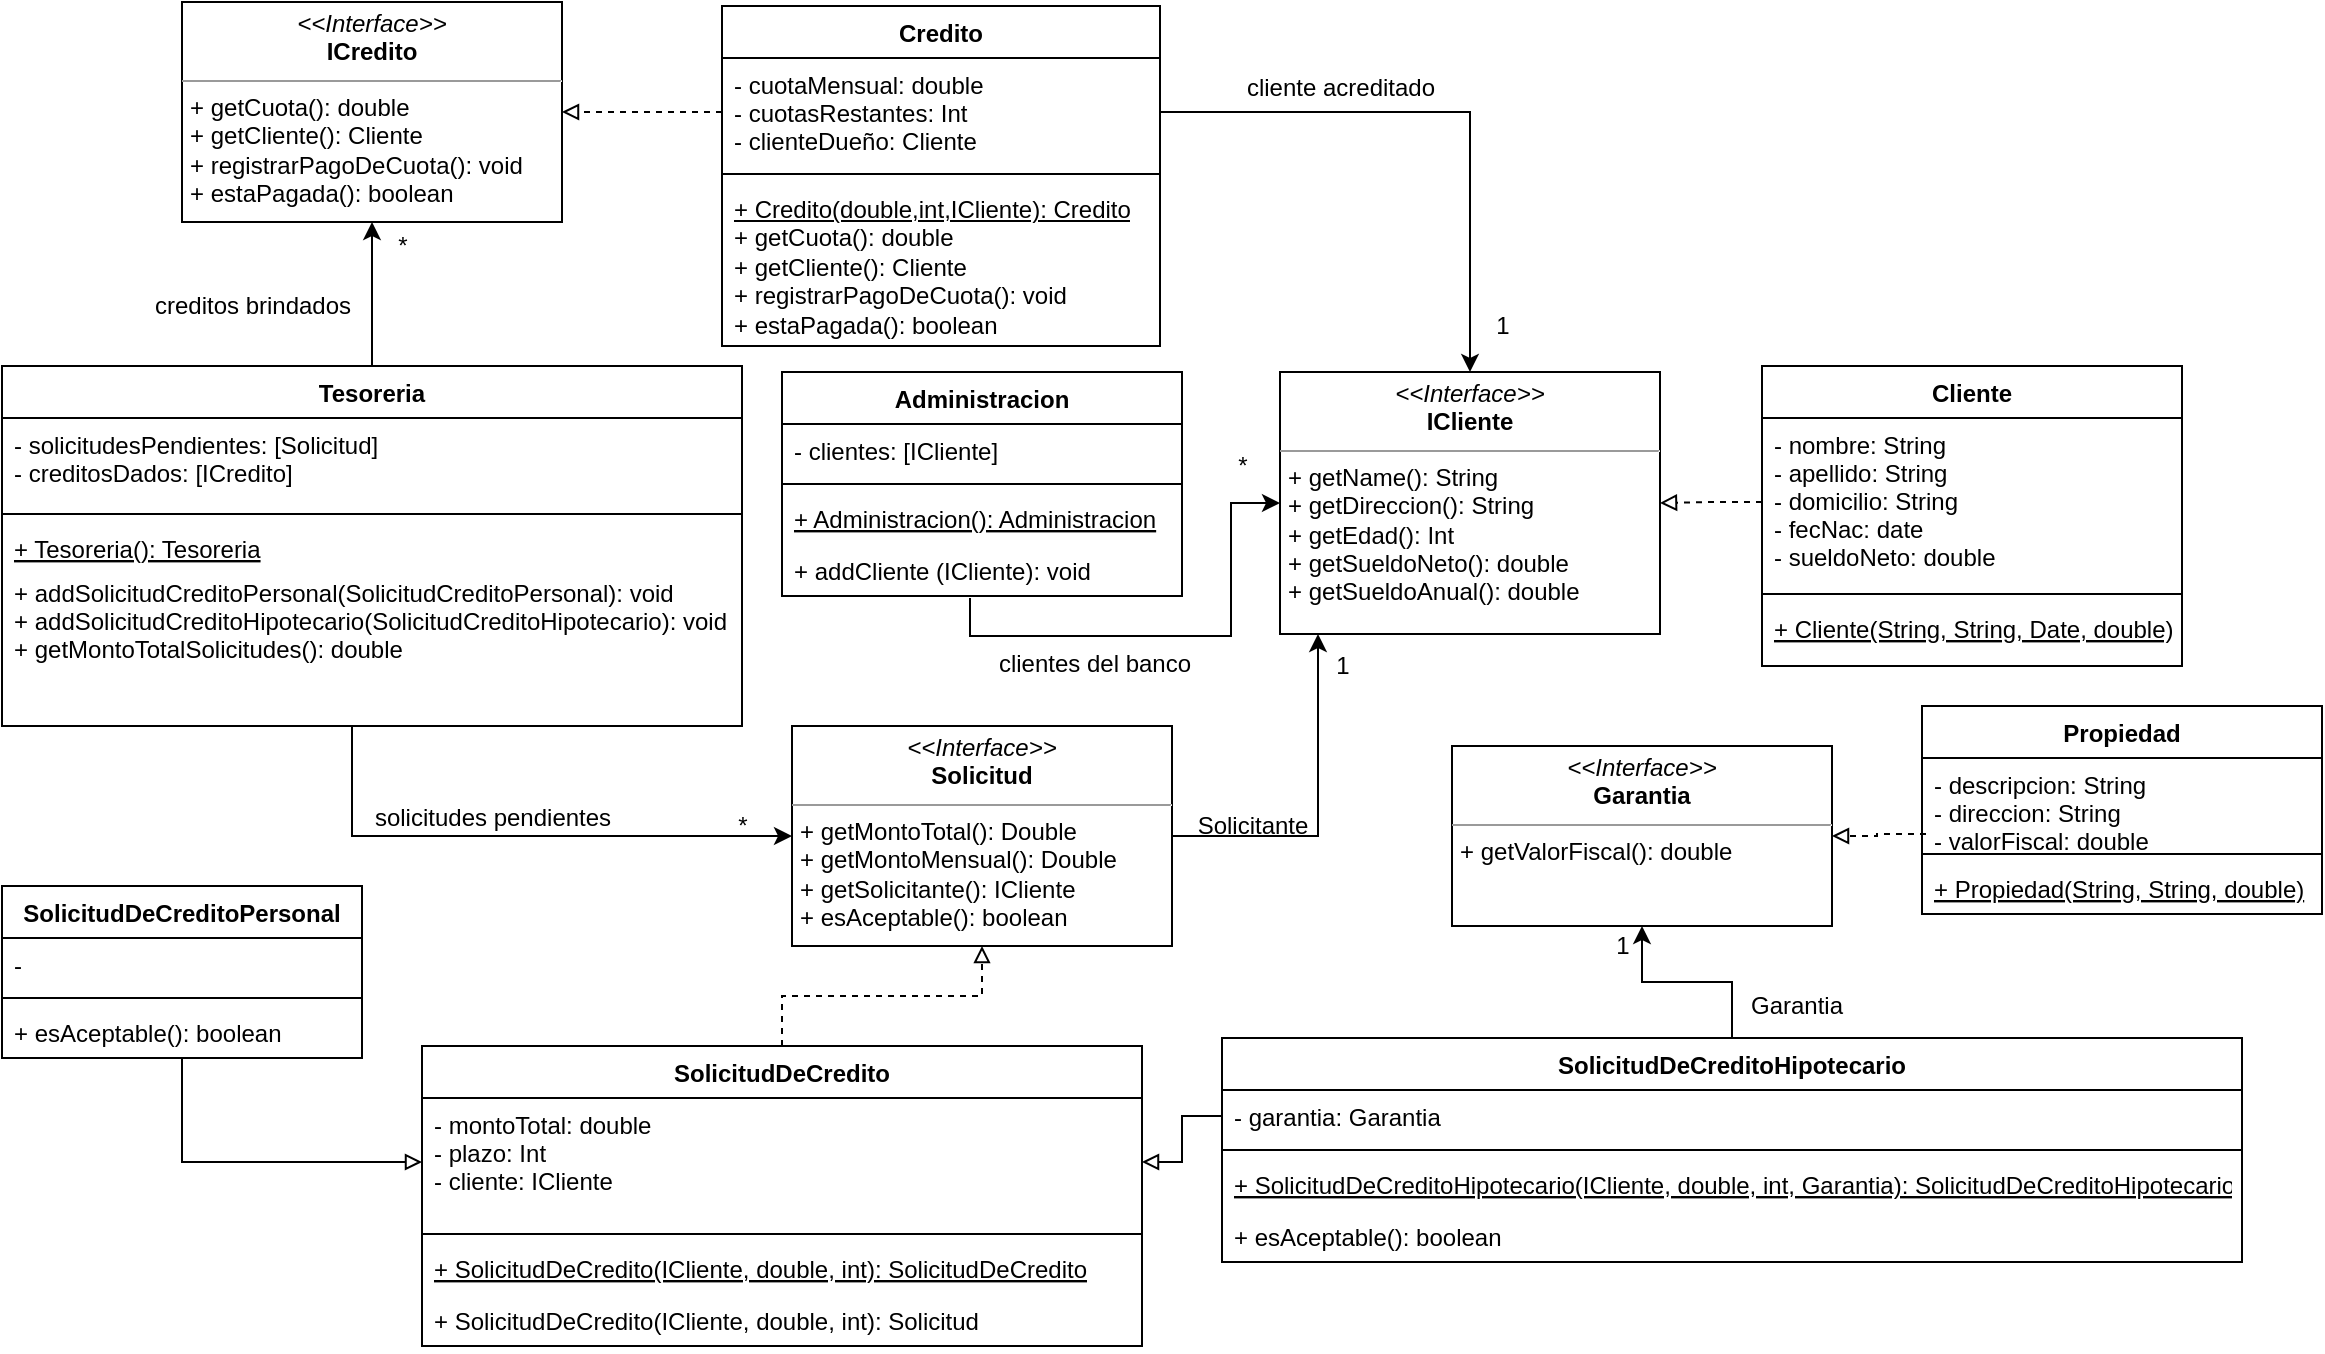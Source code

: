 <mxfile version="18.0.0" type="device"><diagram id="v_RtJHFKWIAPanbSaax-" name="Page-1"><mxGraphModel dx="2201" dy="1916" grid="1" gridSize="10" guides="1" tooltips="1" connect="1" arrows="1" fold="1" page="1" pageScale="1" pageWidth="827" pageHeight="1169" math="0" shadow="0"><root><mxCell id="0"/><mxCell id="1" parent="0"/><mxCell id="5Jt7LU-iV1RHTT7JBOZg-37" value="" style="edgeStyle=orthogonalEdgeStyle;rounded=0;orthogonalLoop=1;jettySize=auto;html=1;endArrow=block;endFill=0;" edge="1" parent="1" source="5Jt7LU-iV1RHTT7JBOZg-1" target="5Jt7LU-iV1RHTT7JBOZg-14"><mxGeometry relative="1" as="geometry"/></mxCell><mxCell id="5Jt7LU-iV1RHTT7JBOZg-1" value="SolicitudDeCreditoPersonal" style="swimlane;fontStyle=1;align=center;verticalAlign=top;childLayout=stackLayout;horizontal=1;startSize=26;horizontalStack=0;resizeParent=1;resizeParentMax=0;resizeLast=0;collapsible=1;marginBottom=0;" vertex="1" parent="1"><mxGeometry x="-100" y="310" width="180" height="86" as="geometry"/></mxCell><mxCell id="5Jt7LU-iV1RHTT7JBOZg-2" value="-" style="text;strokeColor=none;fillColor=none;align=left;verticalAlign=top;spacingLeft=4;spacingRight=4;overflow=hidden;rotatable=0;points=[[0,0.5],[1,0.5]];portConstraint=eastwest;" vertex="1" parent="5Jt7LU-iV1RHTT7JBOZg-1"><mxGeometry y="26" width="180" height="26" as="geometry"/></mxCell><mxCell id="5Jt7LU-iV1RHTT7JBOZg-3" value="" style="line;strokeWidth=1;fillColor=none;align=left;verticalAlign=middle;spacingTop=-1;spacingLeft=3;spacingRight=3;rotatable=0;labelPosition=right;points=[];portConstraint=eastwest;" vertex="1" parent="5Jt7LU-iV1RHTT7JBOZg-1"><mxGeometry y="52" width="180" height="8" as="geometry"/></mxCell><mxCell id="5Jt7LU-iV1RHTT7JBOZg-4" value="+ esAceptable(): boolean" style="text;strokeColor=none;fillColor=none;align=left;verticalAlign=top;spacingLeft=4;spacingRight=4;overflow=hidden;rotatable=0;points=[[0,0.5],[1,0.5]];portConstraint=eastwest;" vertex="1" parent="5Jt7LU-iV1RHTT7JBOZg-1"><mxGeometry y="60" width="180" height="26" as="geometry"/></mxCell><mxCell id="5Jt7LU-iV1RHTT7JBOZg-74" style="edgeStyle=orthogonalEdgeStyle;rounded=0;orthogonalLoop=1;jettySize=auto;html=1;startArrow=none;startFill=0;endArrow=classic;endFill=1;" edge="1" parent="1" source="5Jt7LU-iV1RHTT7JBOZg-5" target="5Jt7LU-iV1RHTT7JBOZg-29"><mxGeometry relative="1" as="geometry"/></mxCell><mxCell id="5Jt7LU-iV1RHTT7JBOZg-5" value="SolicitudDeCreditoHipotecario" style="swimlane;fontStyle=1;align=center;verticalAlign=top;childLayout=stackLayout;horizontal=1;startSize=26;horizontalStack=0;resizeParent=1;resizeParentMax=0;resizeLast=0;collapsible=1;marginBottom=0;" vertex="1" parent="1"><mxGeometry x="510" y="386" width="510" height="112" as="geometry"/></mxCell><mxCell id="5Jt7LU-iV1RHTT7JBOZg-6" value="- garantia: Garantia" style="text;strokeColor=none;fillColor=none;align=left;verticalAlign=top;spacingLeft=4;spacingRight=4;overflow=hidden;rotatable=0;points=[[0,0.5],[1,0.5]];portConstraint=eastwest;" vertex="1" parent="5Jt7LU-iV1RHTT7JBOZg-5"><mxGeometry y="26" width="510" height="26" as="geometry"/></mxCell><mxCell id="5Jt7LU-iV1RHTT7JBOZg-7" value="" style="line;strokeWidth=1;fillColor=none;align=left;verticalAlign=middle;spacingTop=-1;spacingLeft=3;spacingRight=3;rotatable=0;labelPosition=right;points=[];portConstraint=eastwest;" vertex="1" parent="5Jt7LU-iV1RHTT7JBOZg-5"><mxGeometry y="52" width="510" height="8" as="geometry"/></mxCell><mxCell id="5Jt7LU-iV1RHTT7JBOZg-73" value="+ SolicitudDeCreditoHipotecario(ICliente, double, int, Garantia): SolicitudDeCreditoHipotecario" style="text;strokeColor=none;fillColor=none;align=left;verticalAlign=top;spacingLeft=4;spacingRight=4;overflow=hidden;rotatable=0;points=[[0,0.5],[1,0.5]];portConstraint=eastwest;fontStyle=4" vertex="1" parent="5Jt7LU-iV1RHTT7JBOZg-5"><mxGeometry y="60" width="510" height="26" as="geometry"/></mxCell><mxCell id="5Jt7LU-iV1RHTT7JBOZg-8" value="+ esAceptable(): boolean" style="text;strokeColor=none;fillColor=none;align=left;verticalAlign=top;spacingLeft=4;spacingRight=4;overflow=hidden;rotatable=0;points=[[0,0.5],[1,0.5]];portConstraint=eastwest;" vertex="1" parent="5Jt7LU-iV1RHTT7JBOZg-5"><mxGeometry y="86" width="510" height="26" as="geometry"/></mxCell><mxCell id="5Jt7LU-iV1RHTT7JBOZg-9" value="Propiedad" style="swimlane;fontStyle=1;align=center;verticalAlign=top;childLayout=stackLayout;horizontal=1;startSize=26;horizontalStack=0;resizeParent=1;resizeParentMax=0;resizeLast=0;collapsible=1;marginBottom=0;" vertex="1" parent="1"><mxGeometry x="860" y="220" width="200" height="104" as="geometry"/></mxCell><mxCell id="5Jt7LU-iV1RHTT7JBOZg-10" value="- descripcion: String&#10;- direccion: String&#10;- valorFiscal: double" style="text;strokeColor=none;fillColor=none;align=left;verticalAlign=top;spacingLeft=4;spacingRight=4;overflow=hidden;rotatable=0;points=[[0,0.5],[1,0.5]];portConstraint=eastwest;" vertex="1" parent="5Jt7LU-iV1RHTT7JBOZg-9"><mxGeometry y="26" width="200" height="44" as="geometry"/></mxCell><mxCell id="5Jt7LU-iV1RHTT7JBOZg-11" value="" style="line;strokeWidth=1;fillColor=none;align=left;verticalAlign=middle;spacingTop=-1;spacingLeft=3;spacingRight=3;rotatable=0;labelPosition=right;points=[];portConstraint=eastwest;" vertex="1" parent="5Jt7LU-iV1RHTT7JBOZg-9"><mxGeometry y="70" width="200" height="8" as="geometry"/></mxCell><mxCell id="5Jt7LU-iV1RHTT7JBOZg-12" value="+ Propiedad(String, String, double)" style="text;strokeColor=none;fillColor=none;align=left;verticalAlign=top;spacingLeft=4;spacingRight=4;overflow=hidden;rotatable=0;points=[[0,0.5],[1,0.5]];portConstraint=eastwest;fontStyle=4" vertex="1" parent="5Jt7LU-iV1RHTT7JBOZg-9"><mxGeometry y="78" width="200" height="26" as="geometry"/></mxCell><mxCell id="5Jt7LU-iV1RHTT7JBOZg-36" style="edgeStyle=orthogonalEdgeStyle;rounded=0;orthogonalLoop=1;jettySize=auto;html=1;entryX=0.5;entryY=1;entryDx=0;entryDy=0;endArrow=block;endFill=0;dashed=1;" edge="1" parent="1" source="5Jt7LU-iV1RHTT7JBOZg-13" target="5Jt7LU-iV1RHTT7JBOZg-30"><mxGeometry relative="1" as="geometry"/></mxCell><mxCell id="5Jt7LU-iV1RHTT7JBOZg-13" value="SolicitudDeCredito" style="swimlane;fontStyle=1;align=center;verticalAlign=top;childLayout=stackLayout;horizontal=1;startSize=26;horizontalStack=0;resizeParent=1;resizeParentMax=0;resizeLast=0;collapsible=1;marginBottom=0;" vertex="1" parent="1"><mxGeometry x="110" y="390" width="360" height="150" as="geometry"/></mxCell><mxCell id="5Jt7LU-iV1RHTT7JBOZg-14" value="- montoTotal: double&#10;- plazo: Int&#10;- cliente: ICliente" style="text;strokeColor=none;fillColor=none;align=left;verticalAlign=top;spacingLeft=4;spacingRight=4;overflow=hidden;rotatable=0;points=[[0,0.5],[1,0.5]];portConstraint=eastwest;" vertex="1" parent="5Jt7LU-iV1RHTT7JBOZg-13"><mxGeometry y="26" width="360" height="64" as="geometry"/></mxCell><mxCell id="5Jt7LU-iV1RHTT7JBOZg-15" value="" style="line;strokeWidth=1;fillColor=none;align=left;verticalAlign=middle;spacingTop=-1;spacingLeft=3;spacingRight=3;rotatable=0;labelPosition=right;points=[];portConstraint=eastwest;" vertex="1" parent="5Jt7LU-iV1RHTT7JBOZg-13"><mxGeometry y="90" width="360" height="8" as="geometry"/></mxCell><mxCell id="5Jt7LU-iV1RHTT7JBOZg-51" value="+ SolicitudDeCredito(ICliente, double, int): SolicitudDeCredito" style="text;strokeColor=none;fillColor=none;align=left;verticalAlign=top;spacingLeft=4;spacingRight=4;overflow=hidden;rotatable=0;points=[[0,0.5],[1,0.5]];portConstraint=eastwest;fontStyle=4" vertex="1" parent="5Jt7LU-iV1RHTT7JBOZg-13"><mxGeometry y="98" width="360" height="26" as="geometry"/></mxCell><mxCell id="5Jt7LU-iV1RHTT7JBOZg-16" value="+ SolicitudDeCredito(ICliente, double, int): Solicitud" style="text;strokeColor=none;fillColor=none;align=left;verticalAlign=top;spacingLeft=4;spacingRight=4;overflow=hidden;rotatable=0;points=[[0,0.5],[1,0.5]];portConstraint=eastwest;" vertex="1" parent="5Jt7LU-iV1RHTT7JBOZg-13"><mxGeometry y="124" width="360" height="26" as="geometry"/></mxCell><mxCell id="5Jt7LU-iV1RHTT7JBOZg-17" value="Cliente" style="swimlane;fontStyle=1;align=center;verticalAlign=top;childLayout=stackLayout;horizontal=1;startSize=26;horizontalStack=0;resizeParent=1;resizeParentMax=0;resizeLast=0;collapsible=1;marginBottom=0;" vertex="1" parent="1"><mxGeometry x="780" y="50" width="210" height="150" as="geometry"/></mxCell><mxCell id="5Jt7LU-iV1RHTT7JBOZg-18" value="- nombre: String&#10;- apellido: String&#10;- domicilio: String&#10;- fecNac: date&#10;- sueldoNeto: double" style="text;strokeColor=none;fillColor=none;align=left;verticalAlign=top;spacingLeft=4;spacingRight=4;overflow=hidden;rotatable=0;points=[[0,0.5],[1,0.5]];portConstraint=eastwest;" vertex="1" parent="5Jt7LU-iV1RHTT7JBOZg-17"><mxGeometry y="26" width="210" height="84" as="geometry"/></mxCell><mxCell id="5Jt7LU-iV1RHTT7JBOZg-19" value="" style="line;strokeWidth=1;fillColor=none;align=left;verticalAlign=middle;spacingTop=-1;spacingLeft=3;spacingRight=3;rotatable=0;labelPosition=right;points=[];portConstraint=eastwest;" vertex="1" parent="5Jt7LU-iV1RHTT7JBOZg-17"><mxGeometry y="110" width="210" height="8" as="geometry"/></mxCell><mxCell id="5Jt7LU-iV1RHTT7JBOZg-20" value="+ Cliente(String, String, Date, double)" style="text;strokeColor=none;fillColor=none;align=left;verticalAlign=top;spacingLeft=4;spacingRight=4;overflow=hidden;rotatable=0;points=[[0,0.5],[1,0.5]];portConstraint=eastwest;fontStyle=4" vertex="1" parent="5Jt7LU-iV1RHTT7JBOZg-17"><mxGeometry y="118" width="210" height="32" as="geometry"/></mxCell><mxCell id="5Jt7LU-iV1RHTT7JBOZg-55" style="edgeStyle=orthogonalEdgeStyle;rounded=0;orthogonalLoop=1;jettySize=auto;html=1;startArrow=none;startFill=0;endArrow=classic;endFill=1;exitX=0.47;exitY=1.038;exitDx=0;exitDy=0;exitPerimeter=0;entryX=0;entryY=0.5;entryDx=0;entryDy=0;" edge="1" parent="1" source="5Jt7LU-iV1RHTT7JBOZg-24" target="5Jt7LU-iV1RHTT7JBOZg-31"><mxGeometry relative="1" as="geometry"><mxPoint x="510" y="185" as="targetPoint"/></mxGeometry></mxCell><mxCell id="5Jt7LU-iV1RHTT7JBOZg-21" value="Administracion" style="swimlane;fontStyle=1;align=center;verticalAlign=top;childLayout=stackLayout;horizontal=1;startSize=26;horizontalStack=0;resizeParent=1;resizeParentMax=0;resizeLast=0;collapsible=1;marginBottom=0;" vertex="1" parent="1"><mxGeometry x="290" y="53" width="200" height="112" as="geometry"/></mxCell><mxCell id="5Jt7LU-iV1RHTT7JBOZg-22" value="- clientes: [ICliente]" style="text;strokeColor=none;fillColor=none;align=left;verticalAlign=top;spacingLeft=4;spacingRight=4;overflow=hidden;rotatable=0;points=[[0,0.5],[1,0.5]];portConstraint=eastwest;" vertex="1" parent="5Jt7LU-iV1RHTT7JBOZg-21"><mxGeometry y="26" width="200" height="26" as="geometry"/></mxCell><mxCell id="5Jt7LU-iV1RHTT7JBOZg-23" value="" style="line;strokeWidth=1;fillColor=none;align=left;verticalAlign=middle;spacingTop=-1;spacingLeft=3;spacingRight=3;rotatable=0;labelPosition=right;points=[];portConstraint=eastwest;" vertex="1" parent="5Jt7LU-iV1RHTT7JBOZg-21"><mxGeometry y="52" width="200" height="8" as="geometry"/></mxCell><mxCell id="5Jt7LU-iV1RHTT7JBOZg-54" value="+ Administracion(): Administracion" style="text;strokeColor=none;fillColor=none;align=left;verticalAlign=top;spacingLeft=4;spacingRight=4;overflow=hidden;rotatable=0;points=[[0,0.5],[1,0.5]];portConstraint=eastwest;fontStyle=4" vertex="1" parent="5Jt7LU-iV1RHTT7JBOZg-21"><mxGeometry y="60" width="200" height="26" as="geometry"/></mxCell><mxCell id="5Jt7LU-iV1RHTT7JBOZg-24" value="+ addCliente (ICliente): void" style="text;strokeColor=none;fillColor=none;align=left;verticalAlign=top;spacingLeft=4;spacingRight=4;overflow=hidden;rotatable=0;points=[[0,0.5],[1,0.5]];portConstraint=eastwest;" vertex="1" parent="5Jt7LU-iV1RHTT7JBOZg-21"><mxGeometry y="86" width="200" height="26" as="geometry"/></mxCell><mxCell id="5Jt7LU-iV1RHTT7JBOZg-49" style="edgeStyle=orthogonalEdgeStyle;rounded=0;orthogonalLoop=1;jettySize=auto;html=1;startArrow=none;startFill=0;endArrow=classic;endFill=1;entryX=0.5;entryY=1;entryDx=0;entryDy=0;" edge="1" parent="1" source="5Jt7LU-iV1RHTT7JBOZg-25" target="5Jt7LU-iV1RHTT7JBOZg-65"><mxGeometry relative="1" as="geometry"><mxPoint x="140" y="-10" as="targetPoint"/></mxGeometry></mxCell><mxCell id="5Jt7LU-iV1RHTT7JBOZg-50" style="edgeStyle=orthogonalEdgeStyle;rounded=0;orthogonalLoop=1;jettySize=auto;html=1;startArrow=none;startFill=0;endArrow=classic;endFill=1;entryX=0;entryY=0.5;entryDx=0;entryDy=0;" edge="1" parent="1" source="5Jt7LU-iV1RHTT7JBOZg-25" target="5Jt7LU-iV1RHTT7JBOZg-30"><mxGeometry relative="1" as="geometry"><mxPoint x="240" y="300" as="targetPoint"/><Array as="points"><mxPoint x="75" y="285"/></Array></mxGeometry></mxCell><mxCell id="5Jt7LU-iV1RHTT7JBOZg-25" value="Tesoreria" style="swimlane;fontStyle=1;align=center;verticalAlign=top;childLayout=stackLayout;horizontal=1;startSize=26;horizontalStack=0;resizeParent=1;resizeParentMax=0;resizeLast=0;collapsible=1;marginBottom=0;" vertex="1" parent="1"><mxGeometry x="-100" y="50" width="370" height="180" as="geometry"/></mxCell><mxCell id="5Jt7LU-iV1RHTT7JBOZg-26" value="- solicitudesPendientes: [Solicitud]&#10;- creditosDados: [ICredito]" style="text;strokeColor=none;fillColor=none;align=left;verticalAlign=top;spacingLeft=4;spacingRight=4;overflow=hidden;rotatable=0;points=[[0,0.5],[1,0.5]];portConstraint=eastwest;" vertex="1" parent="5Jt7LU-iV1RHTT7JBOZg-25"><mxGeometry y="26" width="370" height="44" as="geometry"/></mxCell><mxCell id="5Jt7LU-iV1RHTT7JBOZg-27" value="" style="line;strokeWidth=1;fillColor=none;align=left;verticalAlign=middle;spacingTop=-1;spacingLeft=3;spacingRight=3;rotatable=0;labelPosition=right;points=[];portConstraint=eastwest;" vertex="1" parent="5Jt7LU-iV1RHTT7JBOZg-25"><mxGeometry y="70" width="370" height="8" as="geometry"/></mxCell><mxCell id="5Jt7LU-iV1RHTT7JBOZg-52" value="+ Tesoreria(): Tesoreria" style="text;strokeColor=none;fillColor=none;align=left;verticalAlign=top;spacingLeft=4;spacingRight=4;overflow=hidden;rotatable=0;points=[[0,0.5],[1,0.5]];portConstraint=eastwest;fontStyle=4" vertex="1" parent="5Jt7LU-iV1RHTT7JBOZg-25"><mxGeometry y="78" width="370" height="22" as="geometry"/></mxCell><mxCell id="5Jt7LU-iV1RHTT7JBOZg-28" value="+ addSolicitudCreditoPersonal(SolicitudCreditoPersonal): void&#10;+ addSolicitudCreditoHipotecario(SolicitudCreditoHipotecario): void&#10;+ getMontoTotalSolicitudes(): double" style="text;strokeColor=none;fillColor=none;align=left;verticalAlign=top;spacingLeft=4;spacingRight=4;overflow=hidden;rotatable=0;points=[[0,0.5],[1,0.5]];portConstraint=eastwest;" vertex="1" parent="5Jt7LU-iV1RHTT7JBOZg-25"><mxGeometry y="100" width="370" height="80" as="geometry"/></mxCell><mxCell id="5Jt7LU-iV1RHTT7JBOZg-29" value="&lt;p style=&quot;margin:0px;margin-top:4px;text-align:center;&quot;&gt;&lt;i&gt;&amp;lt;&amp;lt;Interface&amp;gt;&amp;gt;&lt;/i&gt;&lt;br&gt;&lt;b&gt;Garantia&lt;/b&gt;&lt;/p&gt;&lt;hr size=&quot;1&quot;&gt;&lt;p style=&quot;margin:0px;margin-left:4px;&quot;&gt;+ getValorFiscal(): double&amp;nbsp;&lt;/p&gt;" style="verticalAlign=top;align=left;overflow=fill;fontSize=12;fontFamily=Helvetica;html=1;" vertex="1" parent="1"><mxGeometry x="625" y="240" width="190" height="90" as="geometry"/></mxCell><mxCell id="5Jt7LU-iV1RHTT7JBOZg-32" style="edgeStyle=orthogonalEdgeStyle;rounded=0;orthogonalLoop=1;jettySize=auto;html=1;exitX=1;exitY=0.5;exitDx=0;exitDy=0;entryX=0.1;entryY=1;entryDx=0;entryDy=0;entryPerimeter=0;" edge="1" parent="1" source="5Jt7LU-iV1RHTT7JBOZg-30" target="5Jt7LU-iV1RHTT7JBOZg-31"><mxGeometry relative="1" as="geometry"/></mxCell><mxCell id="5Jt7LU-iV1RHTT7JBOZg-30" value="&lt;p style=&quot;margin:0px;margin-top:4px;text-align:center;&quot;&gt;&lt;i&gt;&amp;lt;&amp;lt;Interface&amp;gt;&amp;gt;&lt;/i&gt;&lt;br&gt;&lt;b&gt;Solicitud&lt;/b&gt;&lt;/p&gt;&lt;hr size=&quot;1&quot;&gt;&lt;p style=&quot;margin:0px;margin-left:4px;&quot;&gt;+ getMontoTotal(): Double&lt;/p&gt;&lt;p style=&quot;margin:0px;margin-left:4px;&quot;&gt;+ getMontoMensual(): Double&lt;br&gt;+ getSolicitante(): ICliente&lt;/p&gt;&lt;p style=&quot;margin:0px;margin-left:4px;&quot;&gt;+ esAceptable(): boolean&lt;/p&gt;" style="verticalAlign=top;align=left;overflow=fill;fontSize=12;fontFamily=Helvetica;html=1;" vertex="1" parent="1"><mxGeometry x="295" y="230" width="190" height="110" as="geometry"/></mxCell><mxCell id="5Jt7LU-iV1RHTT7JBOZg-31" value="&lt;p style=&quot;margin:0px;margin-top:4px;text-align:center;&quot;&gt;&lt;i&gt;&amp;lt;&amp;lt;Interface&amp;gt;&amp;gt;&lt;/i&gt;&lt;br&gt;&lt;b&gt;ICliente&lt;/b&gt;&lt;/p&gt;&lt;hr size=&quot;1&quot;&gt;&lt;p style=&quot;margin:0px;margin-left:4px;&quot;&gt;+ getName(): String&lt;/p&gt;&lt;p style=&quot;margin:0px;margin-left:4px;&quot;&gt;+ getDireccion(): String&lt;/p&gt;&lt;p style=&quot;margin:0px;margin-left:4px;&quot;&gt;+ getEdad(): Int&lt;/p&gt;&lt;p style=&quot;margin:0px;margin-left:4px;&quot;&gt;+ getSueldoNeto(): double&lt;/p&gt;&lt;p style=&quot;margin:0px;margin-left:4px;&quot;&gt;+ getSueldoAnual(): double&lt;br&gt;&lt;/p&gt;" style="verticalAlign=top;align=left;overflow=fill;fontSize=12;fontFamily=Helvetica;html=1;" vertex="1" parent="1"><mxGeometry x="539" y="53" width="190" height="131" as="geometry"/></mxCell><mxCell id="5Jt7LU-iV1RHTT7JBOZg-42" style="edgeStyle=orthogonalEdgeStyle;rounded=0;orthogonalLoop=1;jettySize=auto;html=1;startArrow=none;startFill=0;dashed=1;endArrow=block;endFill=0;" edge="1" parent="1" source="5Jt7LU-iV1RHTT7JBOZg-18" target="5Jt7LU-iV1RHTT7JBOZg-31"><mxGeometry relative="1" as="geometry"/></mxCell><mxCell id="5Jt7LU-iV1RHTT7JBOZg-44" value="Credito" style="swimlane;fontStyle=1;align=center;verticalAlign=top;childLayout=stackLayout;horizontal=1;startSize=26;horizontalStack=0;resizeParent=1;resizeParentMax=0;resizeLast=0;collapsible=1;marginBottom=0;" vertex="1" parent="1"><mxGeometry x="260" y="-130" width="219" height="170" as="geometry"/></mxCell><mxCell id="5Jt7LU-iV1RHTT7JBOZg-45" value="- cuotaMensual: double&#10;- cuotasRestantes: Int&#10;- clienteDueño: Cliente" style="text;strokeColor=none;fillColor=none;align=left;verticalAlign=top;spacingLeft=4;spacingRight=4;overflow=hidden;rotatable=0;points=[[0,0.5],[1,0.5]];portConstraint=eastwest;" vertex="1" parent="5Jt7LU-iV1RHTT7JBOZg-44"><mxGeometry y="26" width="219" height="54" as="geometry"/></mxCell><mxCell id="5Jt7LU-iV1RHTT7JBOZg-46" value="" style="line;strokeWidth=1;fillColor=none;align=left;verticalAlign=middle;spacingTop=-1;spacingLeft=3;spacingRight=3;rotatable=0;labelPosition=right;points=[];portConstraint=eastwest;" vertex="1" parent="5Jt7LU-iV1RHTT7JBOZg-44"><mxGeometry y="80" width="219" height="8" as="geometry"/></mxCell><mxCell id="5Jt7LU-iV1RHTT7JBOZg-47" value="&lt;u&gt;+ Credito(double,int,ICliente): Credito&lt;br&gt;&lt;/u&gt;+ getCuota(): double&lt;br&gt;+ getCliente(): Cliente&lt;br&gt;+ registrarPagoDeCuota(): void&lt;br&gt;+ estaPagada(): boolean" style="text;strokeColor=none;fillColor=none;align=left;verticalAlign=top;spacingLeft=4;spacingRight=4;overflow=hidden;rotatable=0;points=[[0,0.5],[1,0.5]];portConstraint=eastwest;html=1;" vertex="1" parent="5Jt7LU-iV1RHTT7JBOZg-44"><mxGeometry y="88" width="219" height="82" as="geometry"/></mxCell><mxCell id="5Jt7LU-iV1RHTT7JBOZg-48" style="edgeStyle=orthogonalEdgeStyle;rounded=0;orthogonalLoop=1;jettySize=auto;html=1;startArrow=none;startFill=0;endArrow=classic;endFill=1;" edge="1" parent="1" source="5Jt7LU-iV1RHTT7JBOZg-45" target="5Jt7LU-iV1RHTT7JBOZg-31"><mxGeometry relative="1" as="geometry"/></mxCell><mxCell id="5Jt7LU-iV1RHTT7JBOZg-56" value="*" style="text;html=1;align=center;verticalAlign=middle;resizable=0;points=[];autosize=1;strokeColor=none;fillColor=none;" vertex="1" parent="1"><mxGeometry x="510" y="90" width="20" height="20" as="geometry"/></mxCell><mxCell id="5Jt7LU-iV1RHTT7JBOZg-57" value="clientes del banco" style="text;html=1;align=center;verticalAlign=middle;resizable=0;points=[];autosize=1;strokeColor=none;fillColor=none;" vertex="1" parent="1"><mxGeometry x="391" y="189" width="110" height="20" as="geometry"/></mxCell><mxCell id="5Jt7LU-iV1RHTT7JBOZg-58" value="cliente acreditado" style="text;html=1;align=center;verticalAlign=middle;resizable=0;points=[];autosize=1;strokeColor=none;fillColor=none;" vertex="1" parent="1"><mxGeometry x="514" y="-99" width="110" height="20" as="geometry"/></mxCell><mxCell id="5Jt7LU-iV1RHTT7JBOZg-59" value="1" style="text;html=1;align=center;verticalAlign=middle;resizable=0;points=[];autosize=1;strokeColor=none;fillColor=none;" vertex="1" parent="1"><mxGeometry x="640" y="20" width="20" height="20" as="geometry"/></mxCell><mxCell id="5Jt7LU-iV1RHTT7JBOZg-60" value="creditos brindados" style="text;html=1;align=center;verticalAlign=middle;resizable=0;points=[];autosize=1;strokeColor=none;fillColor=none;" vertex="1" parent="1"><mxGeometry x="-30" y="10" width="110" height="20" as="geometry"/></mxCell><mxCell id="5Jt7LU-iV1RHTT7JBOZg-63" value="solicitudes pendientes" style="text;html=1;align=center;verticalAlign=middle;resizable=0;points=[];autosize=1;strokeColor=none;fillColor=none;" vertex="1" parent="1"><mxGeometry x="80" y="266" width="130" height="20" as="geometry"/></mxCell><mxCell id="5Jt7LU-iV1RHTT7JBOZg-64" value="*" style="text;html=1;align=center;verticalAlign=middle;resizable=0;points=[];autosize=1;strokeColor=none;fillColor=none;" vertex="1" parent="1"><mxGeometry x="260" y="270" width="20" height="20" as="geometry"/></mxCell><mxCell id="5Jt7LU-iV1RHTT7JBOZg-65" value="&lt;p style=&quot;margin:0px;margin-top:4px;text-align:center;&quot;&gt;&lt;i&gt;&amp;lt;&amp;lt;Interface&amp;gt;&amp;gt;&lt;/i&gt;&lt;br&gt;&lt;b&gt;ICredito&lt;/b&gt;&lt;/p&gt;&lt;hr size=&quot;1&quot;&gt;&lt;p style=&quot;margin:0px;margin-left:4px;&quot;&gt;&lt;/p&gt;&lt;p style=&quot;margin:0px;margin-left:4px;&quot;&gt;+ getCuota(): double&lt;/p&gt;&lt;p style=&quot;margin:0px;margin-left:4px;&quot;&gt;+ getCliente(): Cliente&lt;/p&gt;&lt;p style=&quot;margin:0px;margin-left:4px;&quot;&gt;+ registrarPagoDeCuota(): void&lt;/p&gt;&lt;p style=&quot;margin:0px;margin-left:4px;&quot;&gt;+ estaPagada(): boolean&lt;/p&gt;" style="verticalAlign=top;align=left;overflow=fill;fontSize=12;fontFamily=Helvetica;html=1;" vertex="1" parent="1"><mxGeometry x="-10" y="-132" width="190" height="110" as="geometry"/></mxCell><mxCell id="5Jt7LU-iV1RHTT7JBOZg-67" style="edgeStyle=orthogonalEdgeStyle;rounded=0;orthogonalLoop=1;jettySize=auto;html=1;startArrow=none;startFill=0;endArrow=block;endFill=0;dashed=1;" edge="1" parent="1" source="5Jt7LU-iV1RHTT7JBOZg-45" target="5Jt7LU-iV1RHTT7JBOZg-65"><mxGeometry relative="1" as="geometry"/></mxCell><mxCell id="5Jt7LU-iV1RHTT7JBOZg-68" value="*" style="text;html=1;align=center;verticalAlign=middle;resizable=0;points=[];autosize=1;strokeColor=none;fillColor=none;" vertex="1" parent="1"><mxGeometry x="90" y="-20" width="20" height="20" as="geometry"/></mxCell><mxCell id="5Jt7LU-iV1RHTT7JBOZg-69" value="Solicitante" style="text;html=1;align=center;verticalAlign=middle;resizable=0;points=[];autosize=1;strokeColor=none;fillColor=none;" vertex="1" parent="1"><mxGeometry x="490" y="270" width="70" height="20" as="geometry"/></mxCell><mxCell id="5Jt7LU-iV1RHTT7JBOZg-70" value="1" style="text;html=1;align=center;verticalAlign=middle;resizable=0;points=[];autosize=1;strokeColor=none;fillColor=none;" vertex="1" parent="1"><mxGeometry x="560" y="190" width="20" height="20" as="geometry"/></mxCell><mxCell id="5Jt7LU-iV1RHTT7JBOZg-75" style="edgeStyle=orthogonalEdgeStyle;rounded=0;orthogonalLoop=1;jettySize=auto;html=1;startArrow=none;startFill=0;endArrow=block;endFill=0;" edge="1" parent="1" source="5Jt7LU-iV1RHTT7JBOZg-6" target="5Jt7LU-iV1RHTT7JBOZg-14"><mxGeometry relative="1" as="geometry"/></mxCell><mxCell id="5Jt7LU-iV1RHTT7JBOZg-77" style="edgeStyle=orthogonalEdgeStyle;rounded=0;orthogonalLoop=1;jettySize=auto;html=1;entryX=1;entryY=0.5;entryDx=0;entryDy=0;startArrow=none;startFill=0;endArrow=block;endFill=0;exitX=0.01;exitY=0.864;exitDx=0;exitDy=0;exitPerimeter=0;dashed=1;" edge="1" parent="1" source="5Jt7LU-iV1RHTT7JBOZg-10" target="5Jt7LU-iV1RHTT7JBOZg-29"><mxGeometry relative="1" as="geometry"/></mxCell><mxCell id="5Jt7LU-iV1RHTT7JBOZg-78" value="1" style="text;html=1;align=center;verticalAlign=middle;resizable=0;points=[];autosize=1;strokeColor=none;fillColor=none;" vertex="1" parent="1"><mxGeometry x="700" y="330" width="20" height="20" as="geometry"/></mxCell><mxCell id="5Jt7LU-iV1RHTT7JBOZg-79" value="Garantia" style="text;html=1;align=center;verticalAlign=middle;resizable=0;points=[];autosize=1;strokeColor=none;fillColor=none;" vertex="1" parent="1"><mxGeometry x="767" y="360" width="60" height="20" as="geometry"/></mxCell></root></mxGraphModel></diagram></mxfile>